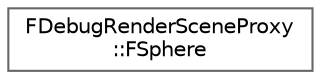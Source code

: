 digraph "Graphical Class Hierarchy"
{
 // INTERACTIVE_SVG=YES
 // LATEX_PDF_SIZE
  bgcolor="transparent";
  edge [fontname=Helvetica,fontsize=10,labelfontname=Helvetica,labelfontsize=10];
  node [fontname=Helvetica,fontsize=10,shape=box,height=0.2,width=0.4];
  rankdir="LR";
  Node0 [id="Node000000",label="FDebugRenderSceneProxy\l::FSphere",height=0.2,width=0.4,color="grey40", fillcolor="white", style="filled",URL="$d0/d3f/structFDebugRenderSceneProxy_1_1FSphere.html",tooltip="Struct to hold info about spheres to render."];
}
